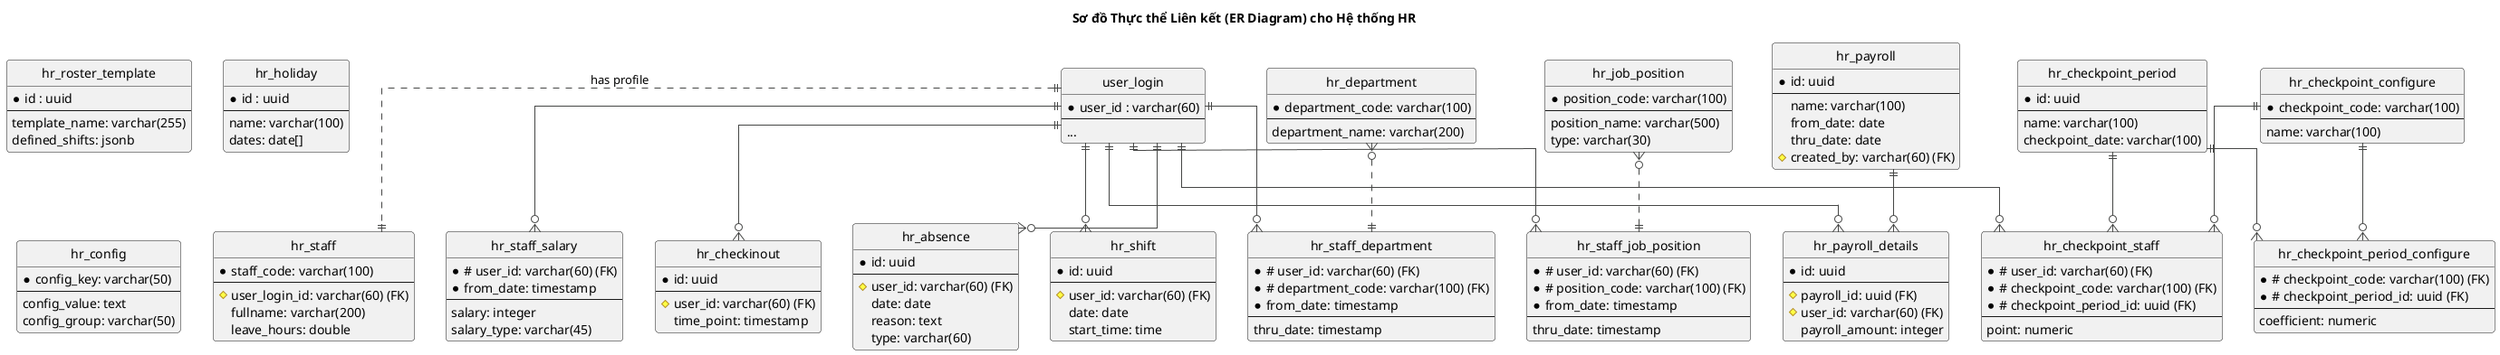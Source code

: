 @startuml
!theme vibrant

title Sơ đồ Thực thể Liên kết (ER Diagram) cho Hệ thống HR

' hide the spot
hide circle

' avoid problems with angled crows feet
skinparam linetype ortho
skinparam shadowing false

' ----- ENTITIES -----

entity "user_login" as USER {
  * user_id : varchar(60)
  --
  ...
}

entity "hr_staff" as STAFF {
  * staff_code: varchar(100)
  --
  # user_login_id: varchar(60) (FK)
  fullname: varchar(200)
  leave_hours: double
}

entity "hr_department" as DEPT {
  * department_code: varchar(100)
  --
  department_name: varchar(200)
}

entity "hr_job_position" as JOB {
  * position_code: varchar(100)
  --
  position_name: varchar(500)
  type: varchar(30)
}

entity "hr_staff_department" as STAFF_DEPT {
  * # user_id: varchar(60) (FK)
  * # department_code: varchar(100) (FK)
  * from_date: timestamp
  --
  thru_date: timestamp
}

entity "hr_staff_job_position" as STAFF_JOB {
  * # user_id: varchar(60) (FK)
  * # position_code: varchar(100) (FK)
  * from_date: timestamp
  --
  thru_date: timestamp
}

entity "hr_staff_salary" as SALARY {
  * # user_id: varchar(60) (FK)
  * from_date: timestamp
  --
  salary: integer
  salary_type: varchar(45)
}

entity "hr_checkinout" as CHECKINOUT {
  * id: uuid
  --
  # user_id: varchar(60) (FK)
  time_point: timestamp
}

entity "hr_absence" as ABSENCE {
  * id: uuid
  --
  # user_id: varchar(60) (FK)
  date: date
  reason: text
  type: varchar(60)
}

entity "hr_shift" as SHIFT {
  * id: uuid
  --
  # user_id: varchar(60) (FK)
  date: date
  start_time: time
}

entity "hr_payroll" as PAYROLL {
  * id: uuid
  --
  name: varchar(100)
  from_date: date
  thru_date: date
  # created_by: varchar(60) (FK)
}

entity "hr_payroll_details" as PAYROLL_DETAIL {
  * id: uuid
  --
  # payroll_id: uuid (FK)
  # user_id: varchar(60) (FK)
  payroll_amount: integer
}

entity "hr_checkpoint_period" as PERIOD {
  * id: uuid
  --
  name: varchar(100)
  checkpoint_date: varchar(100)
}

entity "hr_checkpoint_configure" as CONFIGURE {
  * checkpoint_code: varchar(100)
  --
  name: varchar(100)
}

entity "hr_checkpoint_period_configure" as PERIOD_CONFIG {
  * # checkpoint_code: varchar(100) (FK)
  * # checkpoint_period_id: uuid (FK)
  --
  coefficient: numeric
}

entity "hr_checkpoint_staff" as STAFF_CHECKPOINT {
  * # user_id: varchar(60) (FK)
  * # checkpoint_code: varchar(100) (FK)
  * # checkpoint_period_id: uuid (FK)
  --
  point: numeric
}

entity "hr_roster_template" as ROSTER_TEMPLATE {
    * id : uuid
    --
    template_name: varchar(255)
    defined_shifts: jsonb
}

entity "hr_holiday" as HOLIDAY {
    * id : uuid
    --
    name: varchar(100)
    dates: date[]
}

entity "hr_config" as CONFIG {
    * config_key: varchar(50)
    --
    config_value: text
    config_group: varchar(50)
}


' ----- RELATIONSHIPS -----

' Core Staff Relationships
USER ||..|| STAFF : "has profile"
USER ||--o{ STAFF_DEPT
USER ||--o{ STAFF_JOB
USER ||--o{ SALARY
USER ||--o{ CHECKINOUT
USER ||--o{ ABSENCE
USER ||--o{ SHIFT
USER ||--o{ PAYROLL_DETAIL
USER ||--o{ STAFF_CHECKPOINT

DEPT }o..|| STAFF_DEPT
JOB }o..|| STAFF_JOB

' Payroll Relationships
PAYROLL ||--o{ PAYROLL_DETAIL

' Checkpoint Relationships
PERIOD ||--o{ PERIOD_CONFIG
CONFIGURE ||--o{ PERIOD_CONFIG
PERIOD ||--o{ STAFF_CHECKPOINT
CONFIGURE ||--o{ STAFF_CHECKPOINT

@enduml